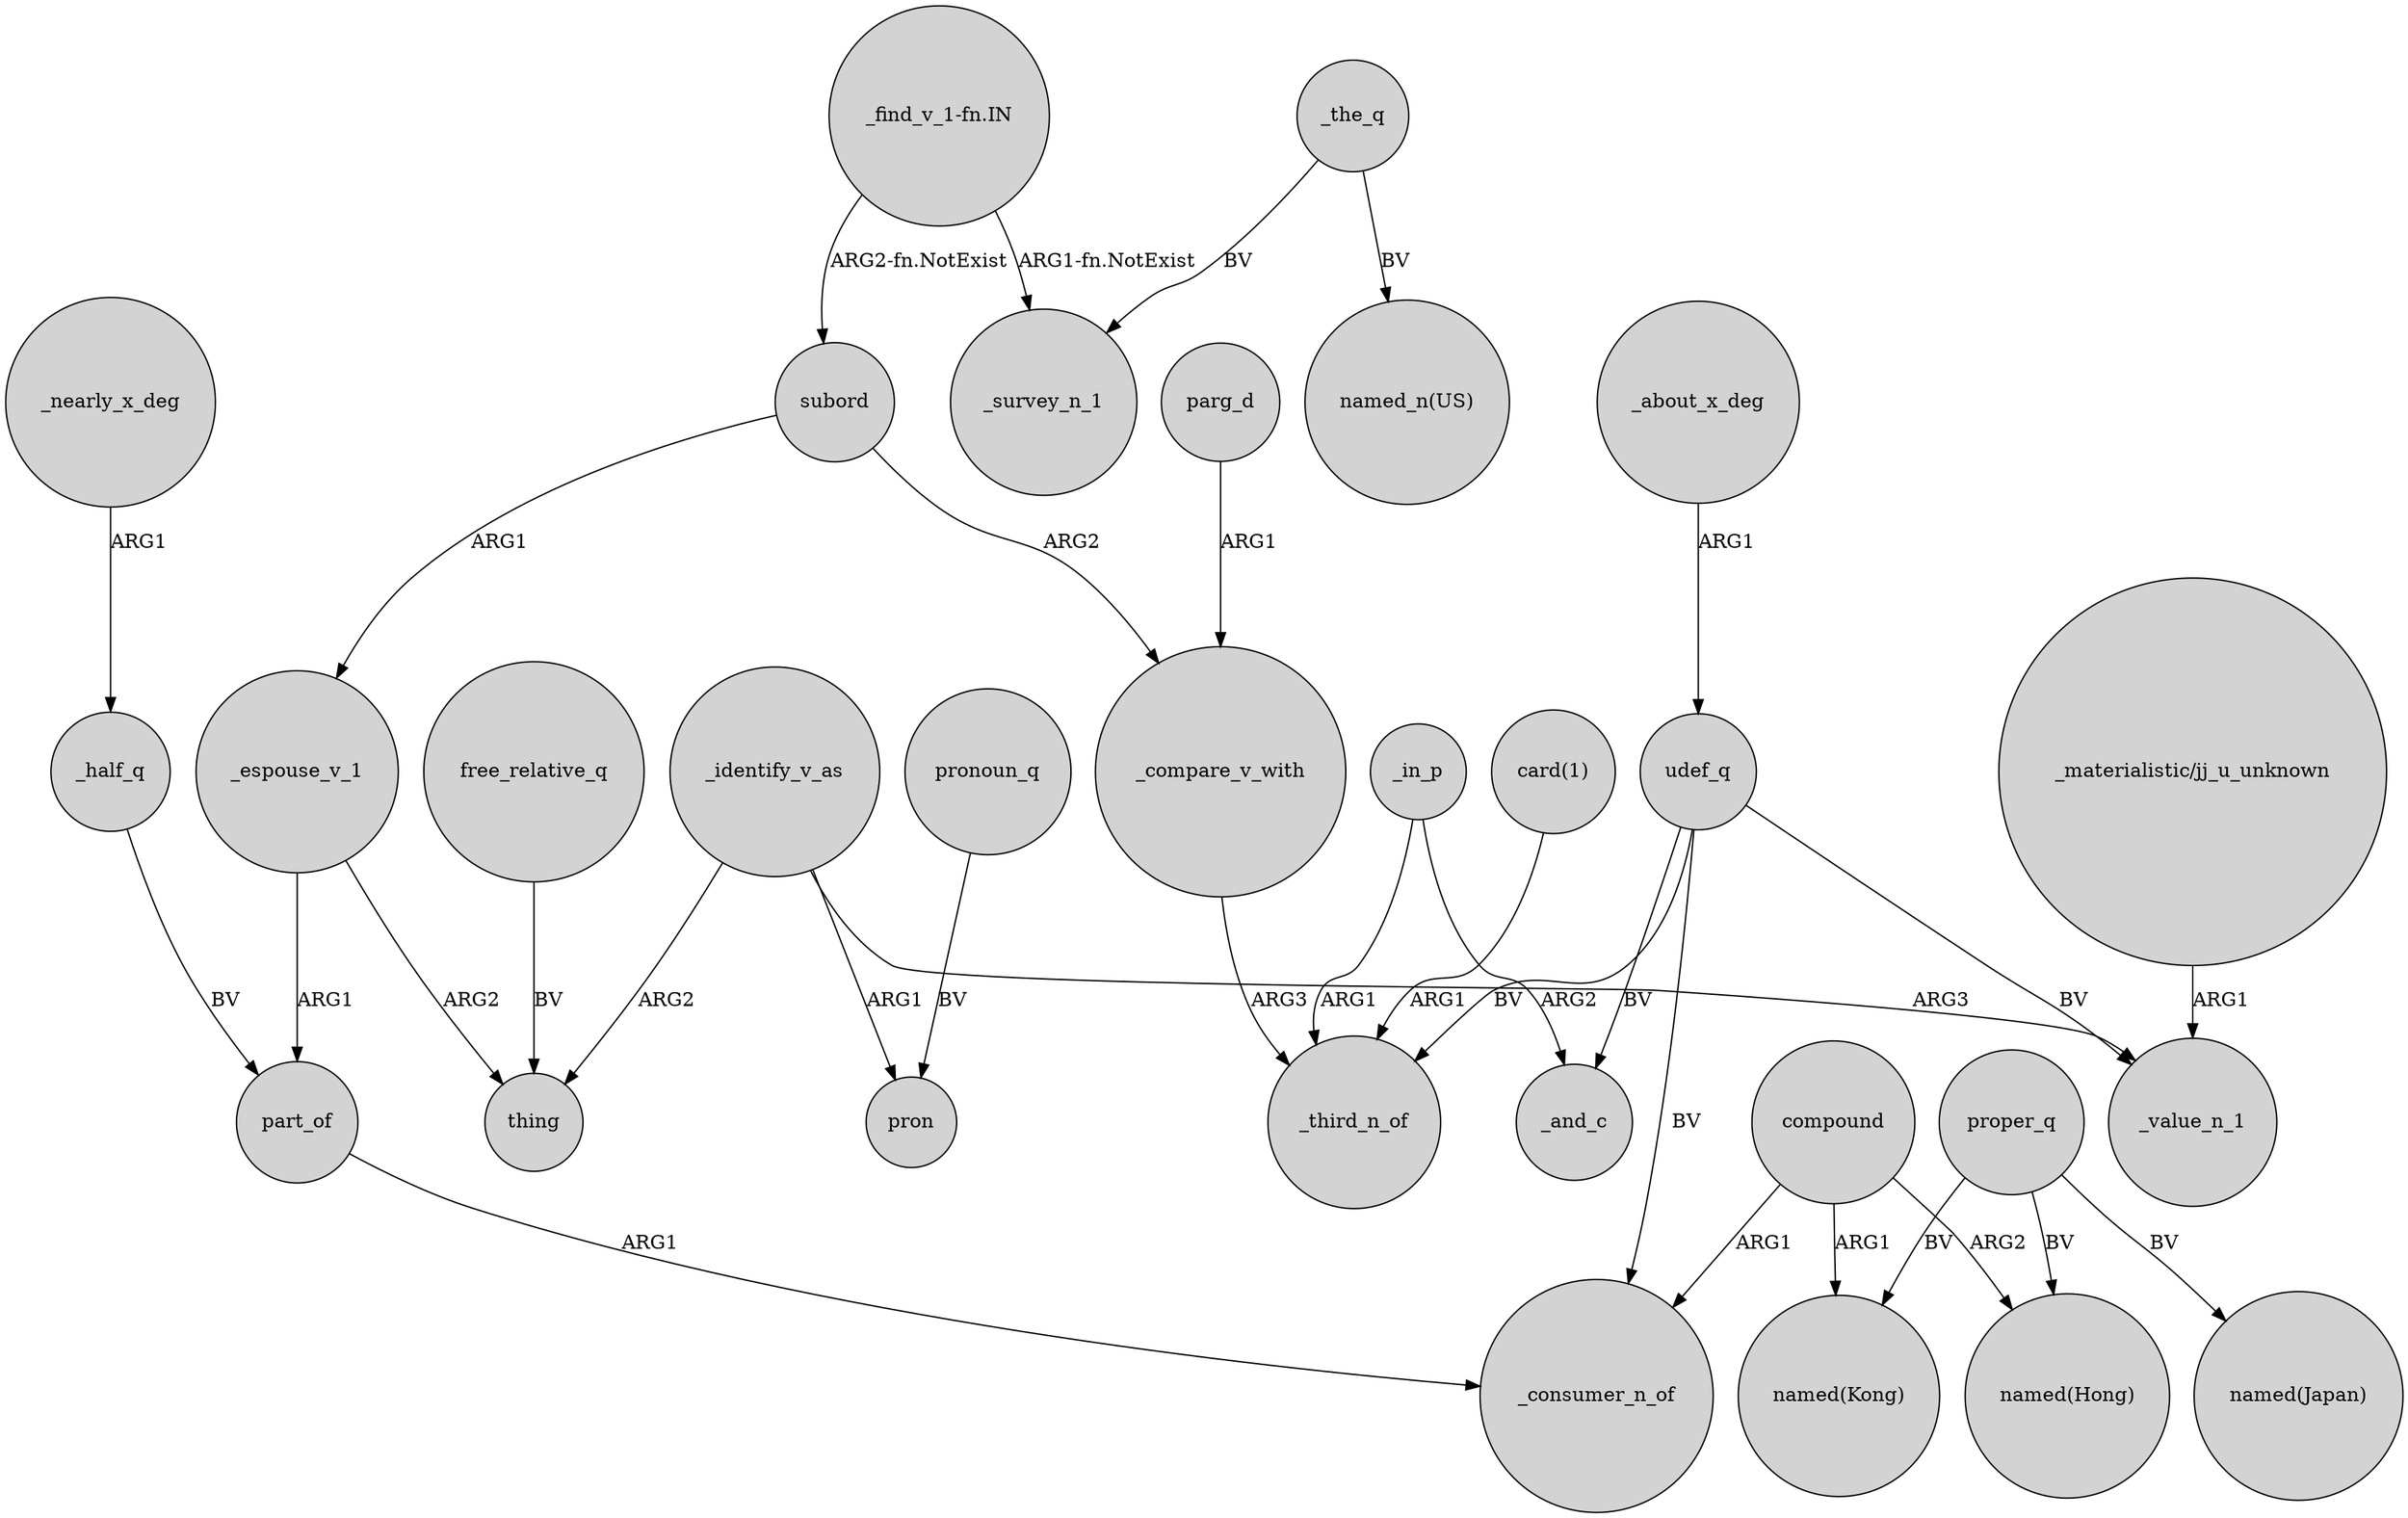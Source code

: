digraph {
	node [shape=circle style=filled]
	_identify_v_as -> _value_n_1 [label=ARG3]
	_in_p -> _third_n_of [label=ARG1]
	udef_q -> _third_n_of [label=BV]
	part_of -> _consumer_n_of [label=ARG1]
	_identify_v_as -> thing [label=ARG2]
	compound -> "named(Hong)" [label=ARG2]
	parg_d -> _compare_v_with [label=ARG1]
	compound -> _consumer_n_of [label=ARG1]
	_about_x_deg -> udef_q [label=ARG1]
	proper_q -> "named(Japan)" [label=BV]
	_the_q -> "named_n(US)" [label=BV]
	proper_q -> "named(Hong)" [label=BV]
	_espouse_v_1 -> part_of [label=ARG1]
	_the_q -> _survey_n_1 [label=BV]
	pronoun_q -> pron [label=BV]
	"_find_v_1-fn.IN" -> _survey_n_1 [label="ARG1-fn.NotExist"]
	"_materialistic/jj_u_unknown" -> _value_n_1 [label=ARG1]
	free_relative_q -> thing [label=BV]
	proper_q -> "named(Kong)" [label=BV]
	_half_q -> part_of [label=BV]
	"card(1)" -> _third_n_of [label=ARG1]
	udef_q -> _consumer_n_of [label=BV]
	_nearly_x_deg -> _half_q [label=ARG1]
	_espouse_v_1 -> thing [label=ARG2]
	"_find_v_1-fn.IN" -> subord [label="ARG2-fn.NotExist"]
	subord -> _compare_v_with [label=ARG2]
	udef_q -> _value_n_1 [label=BV]
	_compare_v_with -> _third_n_of [label=ARG3]
	_identify_v_as -> pron [label=ARG1]
	udef_q -> _and_c [label=BV]
	_in_p -> _and_c [label=ARG2]
	subord -> _espouse_v_1 [label=ARG1]
	compound -> "named(Kong)" [label=ARG1]
}
